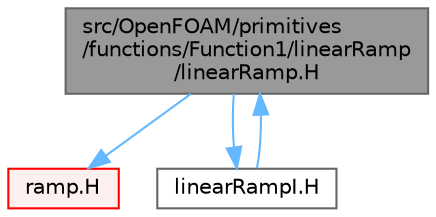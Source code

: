 digraph "src/OpenFOAM/primitives/functions/Function1/linearRamp/linearRamp.H"
{
 // LATEX_PDF_SIZE
  bgcolor="transparent";
  edge [fontname=Helvetica,fontsize=10,labelfontname=Helvetica,labelfontsize=10];
  node [fontname=Helvetica,fontsize=10,shape=box,height=0.2,width=0.4];
  Node1 [id="Node000001",label="src/OpenFOAM/primitives\l/functions/Function1/linearRamp\l/linearRamp.H",height=0.2,width=0.4,color="gray40", fillcolor="grey60", style="filled", fontcolor="black",tooltip=" "];
  Node1 -> Node2 [id="edge1_Node000001_Node000002",color="steelblue1",style="solid",tooltip=" "];
  Node2 [id="Node000002",label="ramp.H",height=0.2,width=0.4,color="red", fillcolor="#FFF0F0", style="filled",URL="$ramp_8H.html",tooltip=" "];
  Node1 -> Node194 [id="edge2_Node000001_Node000194",color="steelblue1",style="solid",tooltip=" "];
  Node194 [id="Node000194",label="linearRampI.H",height=0.2,width=0.4,color="grey40", fillcolor="white", style="filled",URL="$linearRampI_8H.html",tooltip=" "];
  Node194 -> Node1 [id="edge3_Node000194_Node000001",color="steelblue1",style="solid",tooltip=" "];
}
